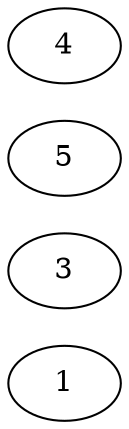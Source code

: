  digraph g {
 rankdir=LR;
 "Nodo1"[label = "1"]                                                                                                                                  
 "Nodo3"[label = "3"]                                                                                                                                  
 "Nodo5"[label = "5"]                                                                                                                                  
 "Nodo4"[label = "4"]                                                                                                                                  
 }
